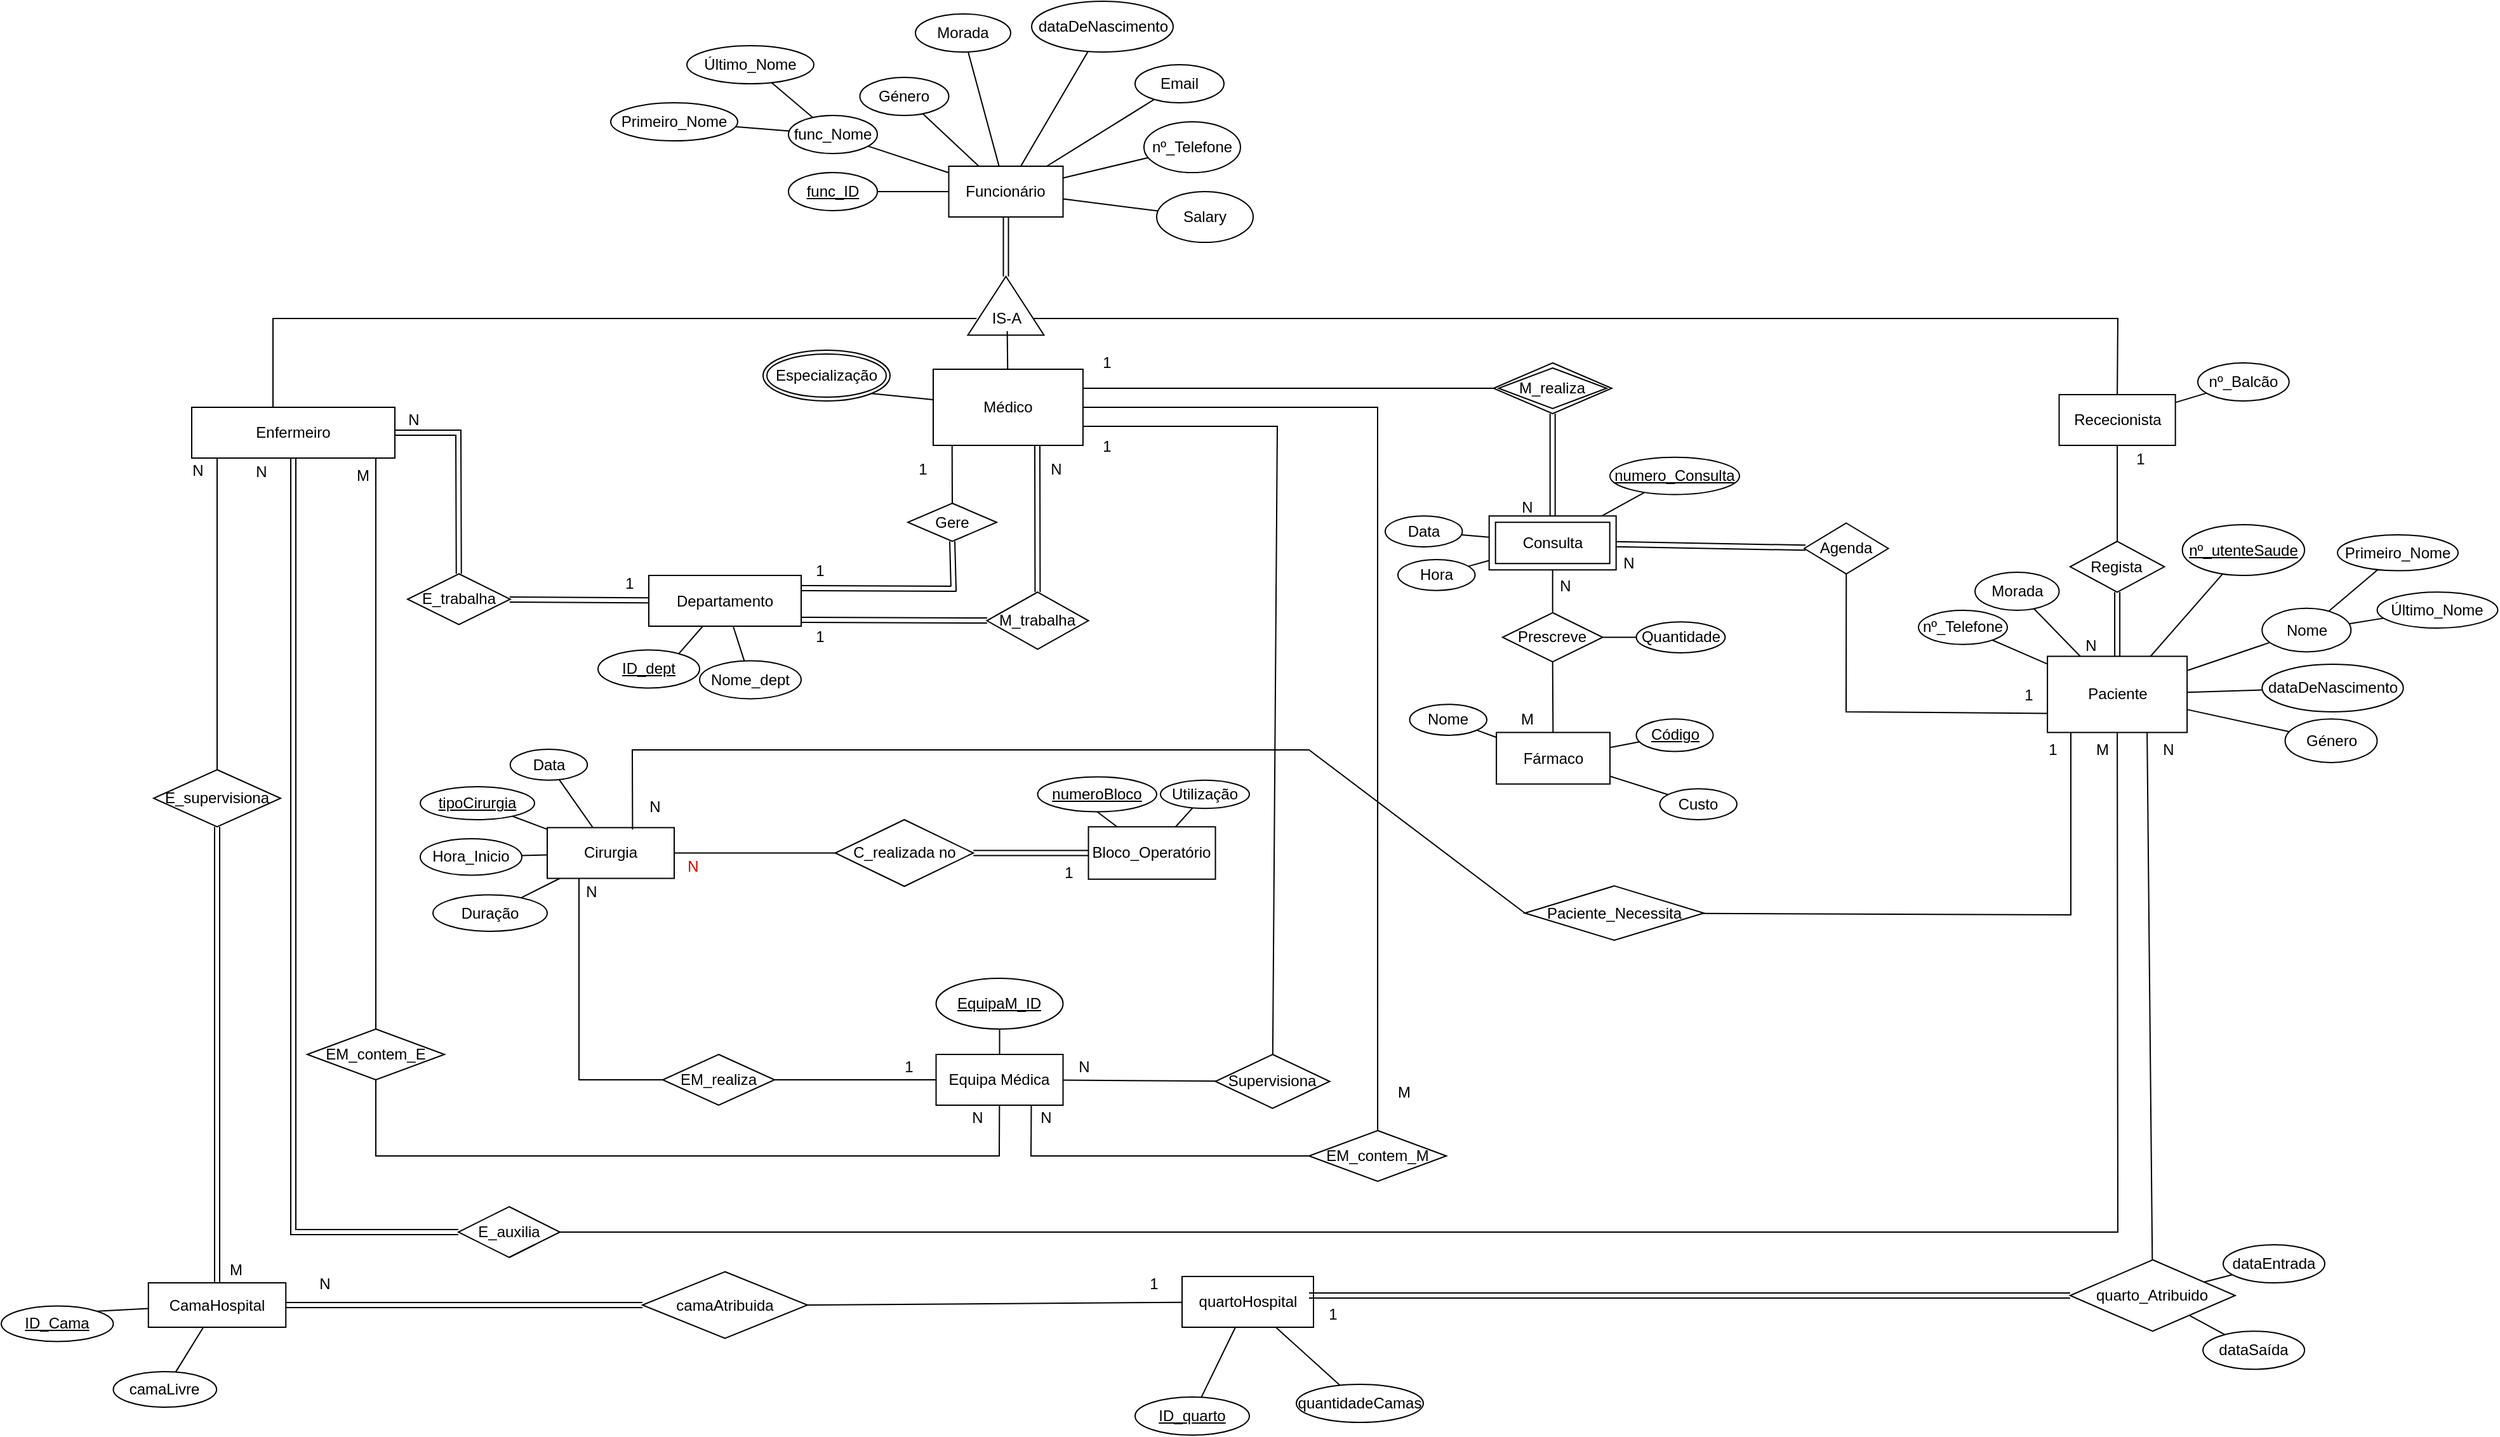 <mxfile version="20.0.1" type="device"><diagram id="2MSUSaLFuzkvIkjNtne0" name="Page-1"><mxGraphModel dx="2331" dy="1813" grid="1" gridSize="10" guides="1" tooltips="1" connect="1" arrows="1" fold="1" page="1" pageScale="1" pageWidth="827" pageHeight="1169" math="0" shadow="0"><root><mxCell id="0"/><mxCell id="1" parent="0"/><mxCell id="SvD3D1N2HaTBSG0u2Qx7-1" style="rounded=0;orthogonalLoop=1;jettySize=auto;html=1;startArrow=none;startFill=0;shape=link;" parent="1" source="SvD3D1N2HaTBSG0u2Qx7-3" target="SvD3D1N2HaTBSG0u2Qx7-14" edge="1"><mxGeometry relative="1" as="geometry"/></mxCell><mxCell id="SvD3D1N2HaTBSG0u2Qx7-2" style="edgeStyle=none;rounded=0;orthogonalLoop=1;jettySize=auto;html=1;entryX=0.5;entryY=0;entryDx=0;entryDy=0;endArrow=none;endFill=0;" parent="1" target="SvD3D1N2HaTBSG0u2Qx7-80" edge="1"><mxGeometry relative="1" as="geometry"><mxPoint x="420" y="160" as="sourcePoint"/><Array as="points"><mxPoint x="1277" y="160"/></Array></mxGeometry></mxCell><mxCell id="SvD3D1N2HaTBSG0u2Qx7-3" value="" style="triangle;whiteSpace=wrap;html=1;rotation=-90;" parent="1" vertex="1"><mxGeometry x="378.13" y="120" width="46.25" height="60" as="geometry"/></mxCell><mxCell id="SvD3D1N2HaTBSG0u2Qx7-4" value="" style="edgeStyle=none;rounded=0;orthogonalLoop=1;jettySize=auto;html=1;startArrow=none;startFill=0;endArrow=none;endFill=0;" parent="1" source="SvD3D1N2HaTBSG0u2Qx7-6" target="SvD3D1N2HaTBSG0u2Qx7-28" edge="1"><mxGeometry relative="1" as="geometry"/></mxCell><mxCell id="SvD3D1N2HaTBSG0u2Qx7-5" style="edgeStyle=none;rounded=0;orthogonalLoop=1;jettySize=auto;html=1;entryX=0.4;entryY=0;entryDx=0;entryDy=0;startArrow=none;startFill=0;endArrow=none;endFill=0;entryPerimeter=0;" parent="1" source="SvD3D1N2HaTBSG0u2Qx7-6" target="SvD3D1N2HaTBSG0u2Qx7-30" edge="1"><mxGeometry relative="1" as="geometry"><Array as="points"><mxPoint x="-176" y="160"/></Array></mxGeometry></mxCell><mxCell id="SvD3D1N2HaTBSG0u2Qx7-6" value="IS-A" style="text;html=1;strokeColor=none;fillColor=none;align=center;verticalAlign=middle;whiteSpace=wrap;rounded=0;" parent="1" vertex="1"><mxGeometry x="378.13" y="150" width="48.12" height="20" as="geometry"/></mxCell><mxCell id="SvD3D1N2HaTBSG0u2Qx7-7" style="edgeStyle=none;rounded=0;orthogonalLoop=1;jettySize=auto;html=1;startArrow=none;startFill=0;endArrow=none;endFill=0;" parent="1" source="SvD3D1N2HaTBSG0u2Qx7-14" target="SvD3D1N2HaTBSG0u2Qx7-15" edge="1"><mxGeometry relative="1" as="geometry"/></mxCell><mxCell id="SvD3D1N2HaTBSG0u2Qx7-8" style="edgeStyle=none;rounded=0;orthogonalLoop=1;jettySize=auto;html=1;startArrow=none;startFill=0;endArrow=none;endFill=0;" parent="1" source="SvD3D1N2HaTBSG0u2Qx7-14" target="SvD3D1N2HaTBSG0u2Qx7-18" edge="1"><mxGeometry relative="1" as="geometry"/></mxCell><mxCell id="SvD3D1N2HaTBSG0u2Qx7-9" style="edgeStyle=none;rounded=0;orthogonalLoop=1;jettySize=auto;html=1;startArrow=none;startFill=0;endArrow=none;endFill=0;" parent="1" source="SvD3D1N2HaTBSG0u2Qx7-14" target="SvD3D1N2HaTBSG0u2Qx7-19" edge="1"><mxGeometry relative="1" as="geometry"/></mxCell><mxCell id="SvD3D1N2HaTBSG0u2Qx7-10" style="edgeStyle=none;rounded=0;orthogonalLoop=1;jettySize=auto;html=1;startArrow=none;startFill=0;endArrow=none;endFill=0;" parent="1" source="SvD3D1N2HaTBSG0u2Qx7-14" target="SvD3D1N2HaTBSG0u2Qx7-20" edge="1"><mxGeometry relative="1" as="geometry"/></mxCell><mxCell id="SvD3D1N2HaTBSG0u2Qx7-11" style="edgeStyle=none;rounded=0;orthogonalLoop=1;jettySize=auto;html=1;startArrow=none;startFill=0;endArrow=none;endFill=0;" parent="1" source="SvD3D1N2HaTBSG0u2Qx7-14" target="SvD3D1N2HaTBSG0u2Qx7-21" edge="1"><mxGeometry relative="1" as="geometry"/></mxCell><mxCell id="SvD3D1N2HaTBSG0u2Qx7-12" style="edgeStyle=none;rounded=0;orthogonalLoop=1;jettySize=auto;html=1;startArrow=none;startFill=0;endArrow=none;endFill=0;" parent="1" source="SvD3D1N2HaTBSG0u2Qx7-14" target="SvD3D1N2HaTBSG0u2Qx7-22" edge="1"><mxGeometry relative="1" as="geometry"/></mxCell><mxCell id="SvD3D1N2HaTBSG0u2Qx7-13" style="edgeStyle=none;rounded=0;orthogonalLoop=1;jettySize=auto;html=1;startArrow=none;startFill=0;endArrow=none;endFill=0;" parent="1" source="SvD3D1N2HaTBSG0u2Qx7-14" target="SvD3D1N2HaTBSG0u2Qx7-23" edge="1"><mxGeometry relative="1" as="geometry"/></mxCell><mxCell id="yOBJGqP-X5hpYAZt2xo9-5" style="edgeStyle=none;rounded=0;orthogonalLoop=1;jettySize=auto;html=1;endArrow=none;endFill=0;" parent="1" source="SvD3D1N2HaTBSG0u2Qx7-14" target="yOBJGqP-X5hpYAZt2xo9-1" edge="1"><mxGeometry relative="1" as="geometry"/></mxCell><mxCell id="SvD3D1N2HaTBSG0u2Qx7-14" value="Funcionário" style="rounded=0;whiteSpace=wrap;html=1;" parent="1" vertex="1"><mxGeometry x="356.26" y="40" width="90" height="40" as="geometry"/></mxCell><mxCell id="SvD3D1N2HaTBSG0u2Qx7-15" value="&lt;u&gt;func_ID&lt;/u&gt;" style="ellipse;whiteSpace=wrap;html=1;" parent="1" vertex="1"><mxGeometry x="230" y="45" width="70" height="30" as="geometry"/></mxCell><mxCell id="SvD3D1N2HaTBSG0u2Qx7-16" style="edgeStyle=none;rounded=0;orthogonalLoop=1;jettySize=auto;html=1;startArrow=none;startFill=0;endArrow=none;endFill=0;" parent="1" source="SvD3D1N2HaTBSG0u2Qx7-18" target="SvD3D1N2HaTBSG0u2Qx7-24" edge="1"><mxGeometry relative="1" as="geometry"/></mxCell><mxCell id="SvD3D1N2HaTBSG0u2Qx7-17" style="edgeStyle=none;rounded=0;orthogonalLoop=1;jettySize=auto;html=1;startArrow=none;startFill=0;endArrow=none;endFill=0;" parent="1" source="SvD3D1N2HaTBSG0u2Qx7-18" target="SvD3D1N2HaTBSG0u2Qx7-25" edge="1"><mxGeometry relative="1" as="geometry"/></mxCell><mxCell id="SvD3D1N2HaTBSG0u2Qx7-18" value="func_Nome" style="ellipse;whiteSpace=wrap;html=1;" parent="1" vertex="1"><mxGeometry x="230" width="70" height="30" as="geometry"/></mxCell><mxCell id="SvD3D1N2HaTBSG0u2Qx7-19" value="Género" style="ellipse;whiteSpace=wrap;html=1;" parent="1" vertex="1"><mxGeometry x="286.26" y="-30" width="70" height="30" as="geometry"/></mxCell><mxCell id="SvD3D1N2HaTBSG0u2Qx7-20" value="Morada" style="ellipse;whiteSpace=wrap;html=1;" parent="1" vertex="1"><mxGeometry x="330" y="-80" width="75" height="30" as="geometry"/></mxCell><mxCell id="SvD3D1N2HaTBSG0u2Qx7-21" value="dataDeNascimento" style="ellipse;whiteSpace=wrap;html=1;" parent="1" vertex="1"><mxGeometry x="421.5" y="-90" width="111.5" height="40" as="geometry"/></mxCell><mxCell id="SvD3D1N2HaTBSG0u2Qx7-22" value="Email" style="ellipse;whiteSpace=wrap;html=1;" parent="1" vertex="1"><mxGeometry x="503" y="-40" width="70" height="30" as="geometry"/></mxCell><mxCell id="SvD3D1N2HaTBSG0u2Qx7-23" value="nº_Telefone" style="ellipse;whiteSpace=wrap;html=1;" parent="1" vertex="1"><mxGeometry x="510" y="5" width="76" height="40" as="geometry"/></mxCell><mxCell id="SvD3D1N2HaTBSG0u2Qx7-24" value="Primeiro_Nome" style="ellipse;whiteSpace=wrap;html=1;" parent="1" vertex="1"><mxGeometry x="90" y="-10" width="100" height="30" as="geometry"/></mxCell><mxCell id="SvD3D1N2HaTBSG0u2Qx7-25" value="Último_Nome" style="ellipse;whiteSpace=wrap;html=1;" parent="1" vertex="1"><mxGeometry x="150" y="-55" width="100" height="30" as="geometry"/></mxCell><mxCell id="SvD3D1N2HaTBSG0u2Qx7-26" style="edgeStyle=none;rounded=0;orthogonalLoop=1;jettySize=auto;html=1;entryX=0.5;entryY=0;entryDx=0;entryDy=0;endArrow=none;endFill=0;exitX=0.126;exitY=0.999;exitDx=0;exitDy=0;exitPerimeter=0;" parent="1" source="SvD3D1N2HaTBSG0u2Qx7-28" target="SvD3D1N2HaTBSG0u2Qx7-40" edge="1"><mxGeometry relative="1" as="geometry"><mxPoint x="370" y="260" as="sourcePoint"/></mxGeometry></mxCell><mxCell id="SvD3D1N2HaTBSG0u2Qx7-27" style="rounded=0;orthogonalLoop=1;jettySize=auto;html=1;entryX=1;entryY=1;entryDx=0;entryDy=0;fontColor=#000000;endArrow=none;endFill=0;" parent="1" source="SvD3D1N2HaTBSG0u2Qx7-28" target="SvD3D1N2HaTBSG0u2Qx7-133" edge="1"><mxGeometry relative="1" as="geometry"/></mxCell><mxCell id="sDBjGNXQyvNvSl1vMomp-14" value="" style="edgeStyle=none;rounded=0;orthogonalLoop=1;jettySize=auto;html=1;endArrow=none;endFill=0;exitX=1;exitY=0.75;exitDx=0;exitDy=0;" parent="1" source="SvD3D1N2HaTBSG0u2Qx7-28" target="sDBjGNXQyvNvSl1vMomp-13" edge="1"><mxGeometry relative="1" as="geometry"><Array as="points"><mxPoint x="615" y="245"/></Array></mxGeometry></mxCell><mxCell id="SvD3D1N2HaTBSG0u2Qx7-28" value="Médico" style="whiteSpace=wrap;html=1;" parent="1" vertex="1"><mxGeometry x="344" y="200" width="117.96" height="60" as="geometry"/></mxCell><mxCell id="SvD3D1N2HaTBSG0u2Qx7-29" style="edgeStyle=none;rounded=0;orthogonalLoop=1;jettySize=auto;html=1;entryX=0;entryY=0.5;entryDx=0;entryDy=0;startArrow=none;startFill=0;endArrow=none;endFill=0;exitX=0.5;exitY=1;exitDx=0;exitDy=0;shape=link;" parent="1" source="SvD3D1N2HaTBSG0u2Qx7-30" target="SvD3D1N2HaTBSG0u2Qx7-54" edge="1"><mxGeometry relative="1" as="geometry"><mxPoint x="-140" y="270" as="sourcePoint"/><Array as="points"><mxPoint x="-160" y="880"/></Array></mxGeometry></mxCell><mxCell id="SvD3D1N2HaTBSG0u2Qx7-30" value="Enfermeiro" style="rounded=0;whiteSpace=wrap;html=1;" parent="1" vertex="1"><mxGeometry x="-240" y="230" width="160" height="40" as="geometry"/></mxCell><mxCell id="SvD3D1N2HaTBSG0u2Qx7-31" style="edgeStyle=none;rounded=0;orthogonalLoop=1;jettySize=auto;html=1;startArrow=none;startFill=0;endArrow=none;endFill=0;shape=link;" parent="1" source="SvD3D1N2HaTBSG0u2Qx7-35" target="SvD3D1N2HaTBSG0u2Qx7-42" edge="1"><mxGeometry relative="1" as="geometry"/></mxCell><mxCell id="SvD3D1N2HaTBSG0u2Qx7-32" style="edgeStyle=none;rounded=0;orthogonalLoop=1;jettySize=auto;html=1;startArrow=none;startFill=0;endArrow=none;endFill=0;" parent="1" source="SvD3D1N2HaTBSG0u2Qx7-35" target="SvD3D1N2HaTBSG0u2Qx7-47" edge="1"><mxGeometry relative="1" as="geometry"/></mxCell><mxCell id="SvD3D1N2HaTBSG0u2Qx7-33" style="edgeStyle=none;rounded=0;orthogonalLoop=1;jettySize=auto;html=1;entryX=0.5;entryY=1;entryDx=0;entryDy=0;startArrow=none;startFill=0;endArrow=none;endFill=0;" parent="1" source="SvD3D1N2HaTBSG0u2Qx7-35" target="SvD3D1N2HaTBSG0u2Qx7-48" edge="1"><mxGeometry relative="1" as="geometry"/></mxCell><mxCell id="SvD3D1N2HaTBSG0u2Qx7-35" value="Departamento" style="rounded=0;whiteSpace=wrap;html=1;" parent="1" vertex="1"><mxGeometry x="120" y="362.5" width="120" height="40" as="geometry"/></mxCell><mxCell id="SvD3D1N2HaTBSG0u2Qx7-36" style="edgeStyle=none;rounded=0;orthogonalLoop=1;jettySize=auto;html=1;startArrow=none;startFill=0;endArrow=none;endFill=0;shape=link;" parent="1" source="SvD3D1N2HaTBSG0u2Qx7-38" edge="1"><mxGeometry relative="1" as="geometry"><mxPoint x="426" y="260" as="targetPoint"/></mxGeometry></mxCell><mxCell id="SvD3D1N2HaTBSG0u2Qx7-37" style="edgeStyle=none;rounded=0;orthogonalLoop=1;jettySize=auto;html=1;entryX=1;entryY=0.875;entryDx=0;entryDy=0;startArrow=none;startFill=0;endArrow=none;endFill=0;entryPerimeter=0;shape=link;" parent="1" source="SvD3D1N2HaTBSG0u2Qx7-38" target="SvD3D1N2HaTBSG0u2Qx7-35" edge="1"><mxGeometry relative="1" as="geometry"/></mxCell><mxCell id="SvD3D1N2HaTBSG0u2Qx7-38" value="M_trabalha" style="rhombus;whiteSpace=wrap;html=1;rotation=0;" parent="1" vertex="1"><mxGeometry x="386.26" y="375.63" width="80" height="45" as="geometry"/></mxCell><mxCell id="SvD3D1N2HaTBSG0u2Qx7-39" style="edgeStyle=none;rounded=0;orthogonalLoop=1;jettySize=auto;html=1;entryX=1;entryY=0.25;entryDx=0;entryDy=0;startArrow=none;startFill=0;endArrow=none;endFill=0;shape=link;exitX=0.5;exitY=1;exitDx=0;exitDy=0;" parent="1" source="SvD3D1N2HaTBSG0u2Qx7-40" target="SvD3D1N2HaTBSG0u2Qx7-35" edge="1"><mxGeometry relative="1" as="geometry"><Array as="points"><mxPoint x="360" y="373"/></Array></mxGeometry></mxCell><mxCell id="SvD3D1N2HaTBSG0u2Qx7-40" value="Gere" style="rhombus;whiteSpace=wrap;html=1;rotation=0;" parent="1" vertex="1"><mxGeometry x="324" y="305.63" width="70" height="30" as="geometry"/></mxCell><mxCell id="SvD3D1N2HaTBSG0u2Qx7-41" style="edgeStyle=none;rounded=0;orthogonalLoop=1;jettySize=auto;html=1;startArrow=none;startFill=0;endArrow=none;endFill=0;shape=link;" parent="1" source="SvD3D1N2HaTBSG0u2Qx7-42" target="SvD3D1N2HaTBSG0u2Qx7-30" edge="1"><mxGeometry relative="1" as="geometry"><mxPoint x="-20" y="250" as="targetPoint"/><Array as="points"><mxPoint x="-30" y="250"/></Array></mxGeometry></mxCell><mxCell id="SvD3D1N2HaTBSG0u2Qx7-42" value="E_trabalha" style="rhombus;whiteSpace=wrap;html=1;" parent="1" vertex="1"><mxGeometry x="-70" y="361.25" width="80.87" height="40" as="geometry"/></mxCell><mxCell id="SvD3D1N2HaTBSG0u2Qx7-44" value="" style="edgeStyle=none;rounded=0;orthogonalLoop=1;jettySize=auto;html=1;startArrow=none;startFill=0;endArrow=none;endFill=0;exitX=1;exitY=0.5;exitDx=0;exitDy=0;shape=link;" parent="1" source="rg5iJiJZmavprLVt74iL-2" target="SvD3D1N2HaTBSG0u2Qx7-59" edge="1"><mxGeometry relative="1" as="geometry"><mxPoint x="-146.5" y="940" as="sourcePoint"/></mxGeometry></mxCell><mxCell id="SvD3D1N2HaTBSG0u2Qx7-47" value="Nome_dept" style="ellipse;whiteSpace=wrap;html=1;" parent="1" vertex="1"><mxGeometry x="160" y="429.69" width="80" height="30" as="geometry"/></mxCell><mxCell id="SvD3D1N2HaTBSG0u2Qx7-48" value="&lt;u&gt;ID_dept&lt;/u&gt;" style="ellipse;whiteSpace=wrap;html=1;" parent="1" vertex="1"><mxGeometry x="80" y="421.25" width="80" height="30" as="geometry"/></mxCell><mxCell id="SvD3D1N2HaTBSG0u2Qx7-50" style="edgeStyle=none;rounded=0;orthogonalLoop=1;jettySize=auto;html=1;startArrow=none;startFill=0;endArrow=none;endFill=0;" parent="1" source="SvD3D1N2HaTBSG0u2Qx7-52" edge="1"><mxGeometry relative="1" as="geometry"><mxPoint x="-220" y="270" as="targetPoint"/></mxGeometry></mxCell><mxCell id="SvD3D1N2HaTBSG0u2Qx7-51" style="edgeStyle=none;rounded=0;orthogonalLoop=1;jettySize=auto;html=1;startArrow=none;startFill=0;endArrow=none;endFill=0;shape=link;entryX=0.29;entryY=0.016;entryDx=0;entryDy=0;entryPerimeter=0;" parent="1" source="SvD3D1N2HaTBSG0u2Qx7-52" edge="1"><mxGeometry relative="1" as="geometry"><mxPoint x="-219.985" y="920.64" as="targetPoint"/></mxGeometry></mxCell><mxCell id="SvD3D1N2HaTBSG0u2Qx7-52" value="E_supervisiona" style="rhombus;whiteSpace=wrap;html=1;rounded=0;" parent="1" vertex="1"><mxGeometry x="-270" y="515.62" width="100" height="45" as="geometry"/></mxCell><mxCell id="SvD3D1N2HaTBSG0u2Qx7-53" style="edgeStyle=none;rounded=0;orthogonalLoop=1;jettySize=auto;html=1;entryX=0.5;entryY=1;entryDx=0;entryDy=0;endArrow=none;endFill=0;" parent="1" source="SvD3D1N2HaTBSG0u2Qx7-54" target="SvD3D1N2HaTBSG0u2Qx7-89" edge="1"><mxGeometry relative="1" as="geometry"><Array as="points"><mxPoint x="1277" y="880"/></Array><mxPoint x="145" y="618.87" as="targetPoint"/></mxGeometry></mxCell><mxCell id="SvD3D1N2HaTBSG0u2Qx7-54" value="E_auxilia" style="rhombus;whiteSpace=wrap;html=1;rounded=0;" parent="1" vertex="1"><mxGeometry x="-30" y="860" width="80" height="40" as="geometry"/></mxCell><mxCell id="SvD3D1N2HaTBSG0u2Qx7-55" style="edgeStyle=none;rounded=0;orthogonalLoop=1;jettySize=auto;html=1;exitX=0.5;exitY=1;exitDx=0;exitDy=0;entryX=1;entryY=1;entryDx=0;entryDy=0;startArrow=none;startFill=0;endArrow=none;endFill=0;" parent="1" source="SvD3D1N2HaTBSG0u2Qx7-54" target="SvD3D1N2HaTBSG0u2Qx7-54" edge="1"><mxGeometry relative="1" as="geometry"/></mxCell><mxCell id="rg5iJiJZmavprLVt74iL-13" style="edgeStyle=none;rounded=0;orthogonalLoop=1;jettySize=auto;html=1;endArrow=none;endFill=0;" parent="1" source="SvD3D1N2HaTBSG0u2Qx7-56" target="rg5iJiJZmavprLVt74iL-3" edge="1"><mxGeometry relative="1" as="geometry"/></mxCell><mxCell id="SvD3D1N2HaTBSG0u2Qx7-56" value="&lt;u&gt;ID_quarto&lt;/u&gt;" style="ellipse;whiteSpace=wrap;html=1;" parent="1" vertex="1"><mxGeometry x="503" y="1010" width="90" height="30" as="geometry"/></mxCell><mxCell id="SvD3D1N2HaTBSG0u2Qx7-59" value="camaAtribuida" style="rhombus;whiteSpace=wrap;html=1;rounded=0;" parent="1" vertex="1"><mxGeometry x="115" y="911.25" width="130" height="52.5" as="geometry"/></mxCell><mxCell id="SvD3D1N2HaTBSG0u2Qx7-60" value="dataEntrada" style="ellipse;whiteSpace=wrap;html=1;rounded=0;" parent="1" vertex="1"><mxGeometry x="1360" y="890" width="80" height="30" as="geometry"/></mxCell><mxCell id="SvD3D1N2HaTBSG0u2Qx7-62" value="dataSaída" style="ellipse;whiteSpace=wrap;html=1;rounded=0;" parent="1" vertex="1"><mxGeometry x="1344.07" y="958.13" width="80" height="30" as="geometry"/></mxCell><mxCell id="SvD3D1N2HaTBSG0u2Qx7-63" value="Data" style="ellipse;whiteSpace=wrap;html=1;" parent="1" vertex="1"><mxGeometry x="700" y="315.63" width="60.74" height="24.37" as="geometry"/></mxCell><mxCell id="SvD3D1N2HaTBSG0u2Qx7-64" value="Hora" style="ellipse;whiteSpace=wrap;html=1;" parent="1" vertex="1"><mxGeometry x="710" y="350.0" width="60.74" height="24.37" as="geometry"/></mxCell><mxCell id="SvD3D1N2HaTBSG0u2Qx7-65" style="edgeStyle=none;rounded=0;orthogonalLoop=1;jettySize=auto;html=1;endArrow=none;endFill=0;" parent="1" source="SvD3D1N2HaTBSG0u2Qx7-66" target="SvD3D1N2HaTBSG0u2Qx7-112" edge="1"><mxGeometry relative="1" as="geometry"/></mxCell><mxCell id="1SuTASXnRVL1sN61zq0k-3" style="rounded=0;orthogonalLoop=1;jettySize=auto;html=1;endArrow=none;endFill=0;" parent="1" source="SvD3D1N2HaTBSG0u2Qx7-66" target="1SuTASXnRVL1sN61zq0k-2" edge="1"><mxGeometry relative="1" as="geometry"/></mxCell><mxCell id="SvD3D1N2HaTBSG0u2Qx7-66" value="Prescreve" style="rhombus;whiteSpace=wrap;html=1;" parent="1" vertex="1"><mxGeometry x="792.41" y="391.88" width="78.88" height="38.75" as="geometry"/></mxCell><mxCell id="SvD3D1N2HaTBSG0u2Qx7-67" style="edgeStyle=none;rounded=0;orthogonalLoop=1;jettySize=auto;html=1;startArrow=none;startFill=0;endArrow=none;endFill=0;" parent="1" source="SvD3D1N2HaTBSG0u2Qx7-72" target="SvD3D1N2HaTBSG0u2Qx7-73" edge="1"><mxGeometry relative="1" as="geometry"/></mxCell><mxCell id="SvD3D1N2HaTBSG0u2Qx7-69" style="edgeStyle=none;rounded=0;orthogonalLoop=1;jettySize=auto;html=1;startArrow=none;startFill=0;endArrow=none;endFill=0;" parent="1" source="SvD3D1N2HaTBSG0u2Qx7-72" target="SvD3D1N2HaTBSG0u2Qx7-75" edge="1"><mxGeometry relative="1" as="geometry"/></mxCell><mxCell id="SvD3D1N2HaTBSG0u2Qx7-70" style="edgeStyle=none;rounded=0;orthogonalLoop=1;jettySize=auto;html=1;startArrow=none;startFill=0;endArrow=none;endFill=0;" parent="1" source="SvD3D1N2HaTBSG0u2Qx7-72" target="SvD3D1N2HaTBSG0u2Qx7-74" edge="1"><mxGeometry relative="1" as="geometry"/></mxCell><mxCell id="SvD3D1N2HaTBSG0u2Qx7-71" style="edgeStyle=none;rounded=0;orthogonalLoop=1;jettySize=auto;html=1;entryX=0.5;entryY=1;entryDx=0;entryDy=0;endArrow=none;endFill=0;" parent="1" source="SvD3D1N2HaTBSG0u2Qx7-72" target="SvD3D1N2HaTBSG0u2Qx7-66" edge="1"><mxGeometry relative="1" as="geometry"/></mxCell><mxCell id="SvD3D1N2HaTBSG0u2Qx7-72" value="Fármaco" style="whiteSpace=wrap;html=1;" parent="1" vertex="1"><mxGeometry x="787.57" y="486.25" width="89.43" height="40.62" as="geometry"/></mxCell><mxCell id="SvD3D1N2HaTBSG0u2Qx7-73" value="&lt;u&gt;Código&lt;/u&gt;" style="ellipse;whiteSpace=wrap;html=1;" parent="1" vertex="1"><mxGeometry x="897.74" y="475.63" width="60.56" height="25.62" as="geometry"/></mxCell><mxCell id="SvD3D1N2HaTBSG0u2Qx7-74" value="Nome" style="ellipse;whiteSpace=wrap;html=1;" parent="1" vertex="1"><mxGeometry x="719.26" y="464.07" width="60.74" height="24.37" as="geometry"/></mxCell><mxCell id="SvD3D1N2HaTBSG0u2Qx7-75" value="Custo" style="ellipse;whiteSpace=wrap;html=1;" parent="1" vertex="1"><mxGeometry x="916.26" y="530.62" width="60.74" height="24.37" as="geometry"/></mxCell><mxCell id="SvD3D1N2HaTBSG0u2Qx7-77" style="edgeStyle=none;rounded=0;orthogonalLoop=1;jettySize=auto;html=1;exitX=1;exitY=1;exitDx=0;exitDy=0;endArrow=none;endFill=0;" parent="1" edge="1"><mxGeometry relative="1" as="geometry"><mxPoint x="146.504" y="708.447" as="sourcePoint"/><mxPoint x="147.019" y="708.209" as="targetPoint"/></mxGeometry></mxCell><mxCell id="SvD3D1N2HaTBSG0u2Qx7-78" value="" style="edgeStyle=none;rounded=0;orthogonalLoop=1;jettySize=auto;html=1;endArrow=none;endFill=0;" parent="1" source="SvD3D1N2HaTBSG0u2Qx7-80" target="SvD3D1N2HaTBSG0u2Qx7-82" edge="1"><mxGeometry relative="1" as="geometry"/></mxCell><mxCell id="SvD3D1N2HaTBSG0u2Qx7-79" value="" style="edgeStyle=none;rounded=0;orthogonalLoop=1;jettySize=auto;html=1;endArrow=none;endFill=0;" parent="1" source="SvD3D1N2HaTBSG0u2Qx7-80" target="SvD3D1N2HaTBSG0u2Qx7-191" edge="1"><mxGeometry relative="1" as="geometry"/></mxCell><mxCell id="SvD3D1N2HaTBSG0u2Qx7-80" value="Rececionista" style="whiteSpace=wrap;html=1;" parent="1" vertex="1"><mxGeometry x="1230.78" y="220" width="91.55" height="40" as="geometry"/></mxCell><mxCell id="SvD3D1N2HaTBSG0u2Qx7-81" style="edgeStyle=none;rounded=0;orthogonalLoop=1;jettySize=auto;html=1;endArrow=none;endFill=0;shape=link;" parent="1" source="SvD3D1N2HaTBSG0u2Qx7-82" target="SvD3D1N2HaTBSG0u2Qx7-89" edge="1"><mxGeometry relative="1" as="geometry"/></mxCell><mxCell id="SvD3D1N2HaTBSG0u2Qx7-82" value="Regista" style="rhombus;whiteSpace=wrap;html=1;" parent="1" vertex="1"><mxGeometry x="1239.44" y="335.63" width="74.23" height="40" as="geometry"/></mxCell><mxCell id="SvD3D1N2HaTBSG0u2Qx7-83" style="edgeStyle=none;rounded=0;orthogonalLoop=1;jettySize=auto;html=1;endArrow=none;endFill=0;" parent="1" source="SvD3D1N2HaTBSG0u2Qx7-89" target="SvD3D1N2HaTBSG0u2Qx7-90" edge="1"><mxGeometry relative="1" as="geometry"/></mxCell><mxCell id="SvD3D1N2HaTBSG0u2Qx7-84" style="edgeStyle=none;rounded=0;orthogonalLoop=1;jettySize=auto;html=1;endArrow=none;endFill=0;" parent="1" source="SvD3D1N2HaTBSG0u2Qx7-89" target="SvD3D1N2HaTBSG0u2Qx7-91" edge="1"><mxGeometry relative="1" as="geometry"/></mxCell><mxCell id="SvD3D1N2HaTBSG0u2Qx7-85" style="edgeStyle=none;rounded=0;orthogonalLoop=1;jettySize=auto;html=1;endArrow=none;endFill=0;" parent="1" source="SvD3D1N2HaTBSG0u2Qx7-89" target="SvD3D1N2HaTBSG0u2Qx7-95" edge="1"><mxGeometry relative="1" as="geometry"/></mxCell><mxCell id="SvD3D1N2HaTBSG0u2Qx7-86" style="edgeStyle=none;rounded=0;orthogonalLoop=1;jettySize=auto;html=1;endArrow=none;endFill=0;" parent="1" source="SvD3D1N2HaTBSG0u2Qx7-89" target="SvD3D1N2HaTBSG0u2Qx7-98" edge="1"><mxGeometry relative="1" as="geometry"/></mxCell><mxCell id="SvD3D1N2HaTBSG0u2Qx7-87" style="edgeStyle=none;rounded=0;orthogonalLoop=1;jettySize=auto;html=1;endArrow=none;endFill=0;" parent="1" source="SvD3D1N2HaTBSG0u2Qx7-89" target="SvD3D1N2HaTBSG0u2Qx7-94" edge="1"><mxGeometry relative="1" as="geometry"/></mxCell><mxCell id="SvD3D1N2HaTBSG0u2Qx7-88" value="" style="edgeStyle=none;rounded=0;orthogonalLoop=1;jettySize=auto;html=1;fontColor=#000000;endArrow=none;endFill=0;" parent="1" target="SvD3D1N2HaTBSG0u2Qx7-180" edge="1"><mxGeometry relative="1" as="geometry"><mxPoint x="1240" y="480" as="sourcePoint"/><Array as="points"><mxPoint x="1240" y="630"/></Array></mxGeometry></mxCell><mxCell id="rg5iJiJZmavprLVt74iL-17" value="" style="edgeStyle=none;rounded=0;orthogonalLoop=1;jettySize=auto;html=1;endArrow=none;endFill=0;" parent="1" target="rg5iJiJZmavprLVt74iL-16" edge="1"><mxGeometry relative="1" as="geometry"><mxPoint x="1300" y="480" as="sourcePoint"/></mxGeometry></mxCell><mxCell id="SvD3D1N2HaTBSG0u2Qx7-89" value="Paciente" style="whiteSpace=wrap;html=1;" parent="1" vertex="1"><mxGeometry x="1221.56" y="426.25" width="110" height="60" as="geometry"/></mxCell><mxCell id="SvD3D1N2HaTBSG0u2Qx7-90" value="Morada" style="ellipse;whiteSpace=wrap;html=1;rounded=0;" parent="1" vertex="1"><mxGeometry x="1164.53" y="360.0" width="66.25" height="30" as="geometry"/></mxCell><mxCell id="SvD3D1N2HaTBSG0u2Qx7-91" value="dataDeNascimento" style="ellipse;whiteSpace=wrap;html=1;rounded=0;" parent="1" vertex="1"><mxGeometry x="1390.63" y="432.55" width="111.25" height="37.45" as="geometry"/></mxCell><mxCell id="SvD3D1N2HaTBSG0u2Qx7-92" style="edgeStyle=none;rounded=0;orthogonalLoop=1;jettySize=auto;html=1;endArrow=none;endFill=0;" parent="1" source="SvD3D1N2HaTBSG0u2Qx7-93" target="SvD3D1N2HaTBSG0u2Qx7-89" edge="1"><mxGeometry relative="1" as="geometry"/></mxCell><mxCell id="SvD3D1N2HaTBSG0u2Qx7-93" value="Género" style="ellipse;whiteSpace=wrap;html=1;rounded=0;" parent="1" vertex="1"><mxGeometry x="1408.75" y="475.63" width="72.5" height="34.37" as="geometry"/></mxCell><mxCell id="SvD3D1N2HaTBSG0u2Qx7-94" value="nº_Telefone" style="ellipse;whiteSpace=wrap;html=1;rounded=0;" parent="1" vertex="1"><mxGeometry x="1120" y="390" width="70" height="26.87" as="geometry"/></mxCell><mxCell id="SvD3D1N2HaTBSG0u2Qx7-95" value="&lt;u&gt;nº_utenteSaude&lt;/u&gt;" style="ellipse;whiteSpace=wrap;html=1;rounded=0;" parent="1" vertex="1"><mxGeometry x="1327.83" y="322.5" width="96.24" height="40" as="geometry"/></mxCell><mxCell id="SvD3D1N2HaTBSG0u2Qx7-96" style="edgeStyle=none;rounded=0;orthogonalLoop=1;jettySize=auto;html=1;endArrow=none;endFill=0;" parent="1" source="SvD3D1N2HaTBSG0u2Qx7-98" target="SvD3D1N2HaTBSG0u2Qx7-99" edge="1"><mxGeometry relative="1" as="geometry"/></mxCell><mxCell id="SvD3D1N2HaTBSG0u2Qx7-97" style="edgeStyle=none;rounded=0;orthogonalLoop=1;jettySize=auto;html=1;endArrow=none;endFill=0;" parent="1" source="SvD3D1N2HaTBSG0u2Qx7-98" target="SvD3D1N2HaTBSG0u2Qx7-100" edge="1"><mxGeometry relative="1" as="geometry"/></mxCell><mxCell id="SvD3D1N2HaTBSG0u2Qx7-98" value="Nome" style="ellipse;whiteSpace=wrap;html=1;rounded=0;" parent="1" vertex="1"><mxGeometry x="1390.63" y="388.35" width="70" height="34.43" as="geometry"/></mxCell><mxCell id="SvD3D1N2HaTBSG0u2Qx7-99" value="Primeiro_Nome" style="ellipse;whiteSpace=wrap;html=1;rounded=0;" parent="1" vertex="1"><mxGeometry x="1450" y="330.45" width="95" height="28.35" as="geometry"/></mxCell><mxCell id="SvD3D1N2HaTBSG0u2Qx7-100" value="Último_Nome" style="ellipse;whiteSpace=wrap;html=1;rounded=0;" parent="1" vertex="1"><mxGeometry x="1481.25" y="375.63" width="95" height="28.35" as="geometry"/></mxCell><mxCell id="SvD3D1N2HaTBSG0u2Qx7-101" value="N" style="text;html=1;strokeColor=none;fillColor=none;align=center;verticalAlign=middle;whiteSpace=wrap;rounded=0;" parent="1" vertex="1"><mxGeometry x="426.25" y="269.38" width="30" height="20" as="geometry"/></mxCell><mxCell id="SvD3D1N2HaTBSG0u2Qx7-102" value="1" style="text;html=1;strokeColor=none;fillColor=none;align=center;verticalAlign=middle;whiteSpace=wrap;rounded=0;" parent="1" vertex="1"><mxGeometry x="240" y="401.25" width="30" height="20" as="geometry"/></mxCell><mxCell id="SvD3D1N2HaTBSG0u2Qx7-103" value="1" style="text;html=1;strokeColor=none;fillColor=none;align=center;verticalAlign=middle;whiteSpace=wrap;rounded=0;" parent="1" vertex="1"><mxGeometry x="321.26" y="269.38" width="30" height="20" as="geometry"/></mxCell><mxCell id="SvD3D1N2HaTBSG0u2Qx7-104" value="1" style="text;html=1;strokeColor=none;fillColor=none;align=center;verticalAlign=middle;whiteSpace=wrap;rounded=0;" parent="1" vertex="1"><mxGeometry x="240" y="348.8" width="30" height="20" as="geometry"/></mxCell><mxCell id="SvD3D1N2HaTBSG0u2Qx7-105" style="edgeStyle=none;rounded=0;orthogonalLoop=1;jettySize=auto;html=1;entryX=0;entryY=0.75;entryDx=0;entryDy=0;endArrow=none;endFill=0;exitX=0.5;exitY=1;exitDx=0;exitDy=0;" parent="1" source="SvD3D1N2HaTBSG0u2Qx7-107" target="SvD3D1N2HaTBSG0u2Qx7-89" edge="1"><mxGeometry relative="1" as="geometry"><Array as="points"><mxPoint x="1063" y="470"/></Array></mxGeometry></mxCell><mxCell id="SvD3D1N2HaTBSG0u2Qx7-106" style="edgeStyle=none;rounded=0;orthogonalLoop=1;jettySize=auto;html=1;endArrow=none;endFill=0;shape=link;" parent="1" source="SvD3D1N2HaTBSG0u2Qx7-107" target="SvD3D1N2HaTBSG0u2Qx7-112" edge="1"><mxGeometry relative="1" as="geometry"/></mxCell><mxCell id="SvD3D1N2HaTBSG0u2Qx7-107" value="Agenda" style="rhombus;whiteSpace=wrap;html=1;" parent="1" vertex="1"><mxGeometry x="1030" y="321.25" width="66.26" height="40" as="geometry"/></mxCell><mxCell id="SvD3D1N2HaTBSG0u2Qx7-108" style="edgeStyle=none;rounded=0;orthogonalLoop=1;jettySize=auto;html=1;entryX=0.5;entryY=1;entryDx=0;entryDy=0;endArrow=none;endFill=0;shape=link;" parent="1" source="SvD3D1N2HaTBSG0u2Qx7-112" target="SvD3D1N2HaTBSG0u2Qx7-114" edge="1"><mxGeometry relative="1" as="geometry"/></mxCell><mxCell id="SvD3D1N2HaTBSG0u2Qx7-109" style="edgeStyle=none;rounded=0;orthogonalLoop=1;jettySize=auto;html=1;endArrow=none;endFill=0;" parent="1" source="SvD3D1N2HaTBSG0u2Qx7-112" target="SvD3D1N2HaTBSG0u2Qx7-63" edge="1"><mxGeometry relative="1" as="geometry"/></mxCell><mxCell id="SvD3D1N2HaTBSG0u2Qx7-110" style="edgeStyle=none;rounded=0;orthogonalLoop=1;jettySize=auto;html=1;endArrow=none;endFill=0;" parent="1" source="SvD3D1N2HaTBSG0u2Qx7-112" target="SvD3D1N2HaTBSG0u2Qx7-64" edge="1"><mxGeometry relative="1" as="geometry"/></mxCell><mxCell id="SvD3D1N2HaTBSG0u2Qx7-111" style="edgeStyle=none;rounded=0;orthogonalLoop=1;jettySize=auto;html=1;endArrow=none;endFill=0;" parent="1" source="SvD3D1N2HaTBSG0u2Qx7-112" target="SvD3D1N2HaTBSG0u2Qx7-121" edge="1"><mxGeometry relative="1" as="geometry"/></mxCell><mxCell id="SvD3D1N2HaTBSG0u2Qx7-112" value="Consulta" style="shape=ext;margin=3;double=1;whiteSpace=wrap;html=1;align=center;" parent="1" vertex="1"><mxGeometry x="781.85" y="315.63" width="100" height="42.5" as="geometry"/></mxCell><mxCell id="SvD3D1N2HaTBSG0u2Qx7-113" style="edgeStyle=none;rounded=0;orthogonalLoop=1;jettySize=auto;html=1;endArrow=none;endFill=0;entryX=1;entryY=0.25;entryDx=0;entryDy=0;" parent="1" source="SvD3D1N2HaTBSG0u2Qx7-114" target="SvD3D1N2HaTBSG0u2Qx7-28" edge="1"><mxGeometry relative="1" as="geometry"><mxPoint x="450" y="230" as="targetPoint"/></mxGeometry></mxCell><mxCell id="SvD3D1N2HaTBSG0u2Qx7-114" value="M_realiza" style="shape=rhombus;double=1;perimeter=rhombusPerimeter;whiteSpace=wrap;html=1;align=center;" parent="1" vertex="1"><mxGeometry x="785.28" y="195" width="93.13" height="40" as="geometry"/></mxCell><mxCell id="SvD3D1N2HaTBSG0u2Qx7-115" value="1" style="text;html=1;strokeColor=none;fillColor=none;align=center;verticalAlign=middle;whiteSpace=wrap;rounded=0;" parent="1" vertex="1"><mxGeometry x="466.26" y="185" width="30" height="20" as="geometry"/></mxCell><mxCell id="SvD3D1N2HaTBSG0u2Qx7-116" value="N" style="text;html=1;strokeColor=none;fillColor=none;align=center;verticalAlign=middle;whiteSpace=wrap;rounded=0;" parent="1" vertex="1"><mxGeometry x="797" y="298.75" width="30" height="20" as="geometry"/></mxCell><mxCell id="SvD3D1N2HaTBSG0u2Qx7-117" value="N" style="text;html=1;strokeColor=none;fillColor=none;align=center;verticalAlign=middle;whiteSpace=wrap;rounded=0;" parent="1" vertex="1"><mxGeometry x="827" y="361.25" width="30" height="20" as="geometry"/></mxCell><mxCell id="SvD3D1N2HaTBSG0u2Qx7-118" value="M" style="text;html=1;strokeColor=none;fillColor=none;align=center;verticalAlign=middle;whiteSpace=wrap;rounded=0;" parent="1" vertex="1"><mxGeometry x="797" y="466.25" width="30" height="20" as="geometry"/></mxCell><mxCell id="SvD3D1N2HaTBSG0u2Qx7-119" value="1" style="text;html=1;strokeColor=none;fillColor=none;align=center;verticalAlign=middle;whiteSpace=wrap;rounded=0;" parent="1" vertex="1"><mxGeometry x="1191.56" y="447.19" width="30" height="20" as="geometry"/></mxCell><mxCell id="SvD3D1N2HaTBSG0u2Qx7-120" value="N" style="text;html=1;strokeColor=none;fillColor=none;align=center;verticalAlign=middle;whiteSpace=wrap;rounded=0;" parent="1" vertex="1"><mxGeometry x="877" y="342.5" width="30" height="20" as="geometry"/></mxCell><mxCell id="SvD3D1N2HaTBSG0u2Qx7-121" value="&lt;u&gt;numero_Consulta&lt;/u&gt;" style="ellipse;whiteSpace=wrap;html=1;rounded=0;" parent="1" vertex="1"><mxGeometry x="877" y="269.38" width="102.04" height="29.37" as="geometry"/></mxCell><mxCell id="SvD3D1N2HaTBSG0u2Qx7-122" value="N" style="text;html=1;strokeColor=none;fillColor=none;align=center;verticalAlign=middle;whiteSpace=wrap;rounded=0;" parent="1" vertex="1"><mxGeometry x="-80" y="230" width="30" height="20" as="geometry"/></mxCell><mxCell id="SvD3D1N2HaTBSG0u2Qx7-123" value="1" style="text;html=1;strokeColor=none;fillColor=none;align=center;verticalAlign=middle;whiteSpace=wrap;rounded=0;" parent="1" vertex="1"><mxGeometry x="90" y="358.8" width="30" height="20" as="geometry"/></mxCell><mxCell id="SvD3D1N2HaTBSG0u2Qx7-124" value="N" style="text;html=1;strokeColor=none;fillColor=none;align=center;verticalAlign=middle;whiteSpace=wrap;rounded=0;" parent="1" vertex="1"><mxGeometry x="-200" y="270.63" width="30" height="20" as="geometry"/></mxCell><mxCell id="SvD3D1N2HaTBSG0u2Qx7-125" value="M" style="text;html=1;strokeColor=none;fillColor=none;align=center;verticalAlign=middle;whiteSpace=wrap;rounded=0;" parent="1" vertex="1"><mxGeometry x="1250.0" y="490" width="30" height="20" as="geometry"/></mxCell><mxCell id="SvD3D1N2HaTBSG0u2Qx7-126" style="edgeStyle=none;shape=link;rounded=0;orthogonalLoop=1;jettySize=auto;html=1;exitX=0.5;exitY=1;exitDx=0;exitDy=0;endArrow=none;endFill=0;" parent="1" source="SvD3D1N2HaTBSG0u2Qx7-124" target="SvD3D1N2HaTBSG0u2Qx7-124" edge="1"><mxGeometry relative="1" as="geometry"/></mxCell><mxCell id="SvD3D1N2HaTBSG0u2Qx7-127" value="N" style="text;html=1;strokeColor=none;fillColor=none;align=center;verticalAlign=middle;whiteSpace=wrap;rounded=0;" parent="1" vertex="1"><mxGeometry x="-250" y="270" width="30" height="20" as="geometry"/></mxCell><mxCell id="SvD3D1N2HaTBSG0u2Qx7-128" value="M" style="text;html=1;strokeColor=none;fillColor=none;align=center;verticalAlign=middle;whiteSpace=wrap;rounded=0;" parent="1" vertex="1"><mxGeometry x="-220" y="900" width="30" height="20" as="geometry"/></mxCell><mxCell id="SvD3D1N2HaTBSG0u2Qx7-129" value="N" style="text;html=1;strokeColor=none;fillColor=none;align=center;verticalAlign=middle;whiteSpace=wrap;rounded=0;" parent="1" vertex="1"><mxGeometry x="1301.56" y="490" width="30" height="20" as="geometry"/></mxCell><mxCell id="SvD3D1N2HaTBSG0u2Qx7-130" value="N" style="text;html=1;strokeColor=none;fillColor=none;align=center;verticalAlign=middle;whiteSpace=wrap;rounded=0;" parent="1" vertex="1"><mxGeometry x="-150" y="911.25" width="30" height="20" as="geometry"/></mxCell><mxCell id="SvD3D1N2HaTBSG0u2Qx7-131" value="1" style="text;html=1;strokeColor=none;fillColor=none;align=center;verticalAlign=middle;whiteSpace=wrap;rounded=0;" parent="1" vertex="1"><mxGeometry x="1280" y="261.26" width="30" height="20" as="geometry"/></mxCell><mxCell id="SvD3D1N2HaTBSG0u2Qx7-132" value="N" style="text;html=1;strokeColor=none;fillColor=none;align=center;verticalAlign=middle;whiteSpace=wrap;rounded=0;" parent="1" vertex="1"><mxGeometry x="1241" y="407.5" width="30" height="20" as="geometry"/></mxCell><mxCell id="SvD3D1N2HaTBSG0u2Qx7-133" value="Especialização" style="ellipse;shape=doubleEllipse;margin=3;whiteSpace=wrap;html=1;align=center;fontColor=#000000;" parent="1" vertex="1"><mxGeometry x="210" y="185" width="100" height="40" as="geometry"/></mxCell><mxCell id="SvD3D1N2HaTBSG0u2Qx7-134" value="" style="edgeStyle=none;rounded=0;orthogonalLoop=1;jettySize=auto;html=1;fontColor=#000000;endArrow=none;endFill=0;" parent="1" source="SvD3D1N2HaTBSG0u2Qx7-138" target="SvD3D1N2HaTBSG0u2Qx7-139" edge="1"><mxGeometry relative="1" as="geometry"/></mxCell><mxCell id="SvD3D1N2HaTBSG0u2Qx7-135" style="edgeStyle=none;rounded=0;orthogonalLoop=1;jettySize=auto;html=1;fontColor=#000000;endArrow=none;endFill=0;" parent="1" source="SvD3D1N2HaTBSG0u2Qx7-138" target="SvD3D1N2HaTBSG0u2Qx7-141" edge="1"><mxGeometry relative="1" as="geometry"/></mxCell><mxCell id="SvD3D1N2HaTBSG0u2Qx7-136" style="edgeStyle=none;rounded=0;orthogonalLoop=1;jettySize=auto;html=1;fontColor=#000000;endArrow=none;endFill=0;" parent="1" source="SvD3D1N2HaTBSG0u2Qx7-138" target="SvD3D1N2HaTBSG0u2Qx7-140" edge="1"><mxGeometry relative="1" as="geometry"/></mxCell><mxCell id="SvD3D1N2HaTBSG0u2Qx7-137" value="" style="edgeStyle=none;rounded=0;orthogonalLoop=1;jettySize=auto;html=1;fontColor=#000000;endArrow=none;endFill=0;" parent="1" source="SvD3D1N2HaTBSG0u2Qx7-138" target="SvD3D1N2HaTBSG0u2Qx7-143" edge="1"><mxGeometry relative="1" as="geometry"/></mxCell><mxCell id="SvD3D1N2HaTBSG0u2Qx7-205" value="" style="edgeStyle=none;rounded=0;orthogonalLoop=1;jettySize=auto;html=1;fontColor=#CC0000;endArrow=none;endFill=0;" parent="1" source="SvD3D1N2HaTBSG0u2Qx7-138" target="SvD3D1N2HaTBSG0u2Qx7-204" edge="1"><mxGeometry relative="1" as="geometry"/></mxCell><mxCell id="SvD3D1N2HaTBSG0u2Qx7-138" value="Cirurgia" style="whiteSpace=wrap;html=1;align=center;fontColor=#000000;" parent="1" vertex="1"><mxGeometry x="40" y="561.25" width="100" height="40" as="geometry"/></mxCell><mxCell id="SvD3D1N2HaTBSG0u2Qx7-139" value="&lt;u&gt;tipoCirurgia&lt;/u&gt;" style="ellipse;whiteSpace=wrap;html=1;fontColor=#000000;" parent="1" vertex="1"><mxGeometry x="-60" y="529.06" width="90" height="25.93" as="geometry"/></mxCell><mxCell id="SvD3D1N2HaTBSG0u2Qx7-140" value="Hora_Inicio" style="ellipse;whiteSpace=wrap;html=1;" parent="1" vertex="1"><mxGeometry x="-60" y="570" width="80" height="28.75" as="geometry"/></mxCell><mxCell id="SvD3D1N2HaTBSG0u2Qx7-141" value="Data" style="ellipse;whiteSpace=wrap;html=1;" parent="1" vertex="1"><mxGeometry x="10.87" y="499.54" width="60.74" height="24.37" as="geometry"/></mxCell><mxCell id="SvD3D1N2HaTBSG0u2Qx7-142" value="" style="edgeStyle=none;rounded=0;orthogonalLoop=1;jettySize=auto;html=1;fontColor=#000000;endArrow=none;endFill=0;shape=link;" parent="1" source="SvD3D1N2HaTBSG0u2Qx7-143" target="SvD3D1N2HaTBSG0u2Qx7-146" edge="1"><mxGeometry relative="1" as="geometry"/></mxCell><mxCell id="SvD3D1N2HaTBSG0u2Qx7-143" value="C_realizada no" style="rhombus;whiteSpace=wrap;html=1;fontColor=#000000;" parent="1" vertex="1"><mxGeometry x="266.89" y="554.99" width="108.74" height="52.52" as="geometry"/></mxCell><mxCell id="SvD3D1N2HaTBSG0u2Qx7-144" style="edgeStyle=none;rounded=0;orthogonalLoop=1;jettySize=auto;html=1;entryX=0.5;entryY=1;entryDx=0;entryDy=0;fontColor=#000000;endArrow=none;endFill=0;" parent="1" source="SvD3D1N2HaTBSG0u2Qx7-146" target="SvD3D1N2HaTBSG0u2Qx7-147" edge="1"><mxGeometry relative="1" as="geometry"/></mxCell><mxCell id="SvD3D1N2HaTBSG0u2Qx7-145" style="edgeStyle=none;rounded=0;orthogonalLoop=1;jettySize=auto;html=1;fontColor=#000000;endArrow=none;endFill=0;" parent="1" source="SvD3D1N2HaTBSG0u2Qx7-146" target="SvD3D1N2HaTBSG0u2Qx7-148" edge="1"><mxGeometry relative="1" as="geometry"/></mxCell><mxCell id="SvD3D1N2HaTBSG0u2Qx7-146" value="Bloco_Operatório" style="whiteSpace=wrap;html=1;fontColor=#000000;" parent="1" vertex="1"><mxGeometry x="466.26" y="560.62" width="100" height="41.26" as="geometry"/></mxCell><mxCell id="SvD3D1N2HaTBSG0u2Qx7-147" value="&lt;u&gt;numeroBloco&lt;/u&gt;" style="ellipse;whiteSpace=wrap;html=1;" parent="1" vertex="1"><mxGeometry x="426.25" y="521.25" width="93.74" height="27.5" as="geometry"/></mxCell><mxCell id="SvD3D1N2HaTBSG0u2Qx7-148" value="Utilização" style="ellipse;whiteSpace=wrap;html=1;" parent="1" vertex="1"><mxGeometry x="523" y="523.91" width="70" height="22.19" as="geometry"/></mxCell><mxCell id="SvD3D1N2HaTBSG0u2Qx7-150" value="" style="edgeStyle=none;rounded=0;orthogonalLoop=1;jettySize=auto;html=1;fontColor=#000000;endArrow=none;endFill=0;" parent="1" source="SvD3D1N2HaTBSG0u2Qx7-156" target="SvD3D1N2HaTBSG0u2Qx7-160" edge="1"><mxGeometry relative="1" as="geometry"/></mxCell><mxCell id="SvD3D1N2HaTBSG0u2Qx7-154" value="" style="edgeStyle=none;rounded=0;orthogonalLoop=1;jettySize=auto;html=1;fontColor=#000000;endArrow=none;endFill=0;" parent="1" source="SvD3D1N2HaTBSG0u2Qx7-156" target="SvD3D1N2HaTBSG0u2Qx7-165" edge="1"><mxGeometry relative="1" as="geometry"><Array as="points"><mxPoint x="396" y="820"/><mxPoint x="-95" y="820"/></Array></mxGeometry></mxCell><mxCell id="SvD3D1N2HaTBSG0u2Qx7-155" style="edgeStyle=none;rounded=0;orthogonalLoop=1;jettySize=auto;html=1;entryX=0;entryY=0.5;entryDx=0;entryDy=0;fontColor=#000000;endArrow=none;endFill=0;exitX=0.75;exitY=1;exitDx=0;exitDy=0;" parent="1" source="SvD3D1N2HaTBSG0u2Qx7-156" target="SvD3D1N2HaTBSG0u2Qx7-167" edge="1"><mxGeometry relative="1" as="geometry"><mxPoint x="350" y="780" as="sourcePoint"/><Array as="points"><mxPoint x="421" y="820"/></Array></mxGeometry></mxCell><mxCell id="SvD3D1N2HaTBSG0u2Qx7-196" value="" style="edgeStyle=none;rounded=0;orthogonalLoop=1;jettySize=auto;html=1;endArrow=none;endFill=0;" parent="1" source="SvD3D1N2HaTBSG0u2Qx7-156" target="SvD3D1N2HaTBSG0u2Qx7-195" edge="1"><mxGeometry relative="1" as="geometry"/></mxCell><mxCell id="SvD3D1N2HaTBSG0u2Qx7-156" value="Equipa Médica" style="whiteSpace=wrap;html=1;align=center;fontColor=#000000;" parent="1" vertex="1"><mxGeometry x="346.26" y="740" width="100" height="40" as="geometry"/></mxCell><mxCell id="SvD3D1N2HaTBSG0u2Qx7-159" style="edgeStyle=none;rounded=0;orthogonalLoop=1;jettySize=auto;html=1;entryX=0.25;entryY=1;entryDx=0;entryDy=0;fontColor=#000000;endArrow=none;endFill=0;" parent="1" source="SvD3D1N2HaTBSG0u2Qx7-160" target="SvD3D1N2HaTBSG0u2Qx7-138" edge="1"><mxGeometry relative="1" as="geometry"><Array as="points"><mxPoint x="65" y="760"/></Array></mxGeometry></mxCell><mxCell id="SvD3D1N2HaTBSG0u2Qx7-160" value="EM_realiza" style="rhombus;whiteSpace=wrap;html=1;fontColor=#000000;" parent="1" vertex="1"><mxGeometry x="130.95" y="740" width="88.11" height="40" as="geometry"/></mxCell><mxCell id="SvD3D1N2HaTBSG0u2Qx7-164" style="edgeStyle=none;rounded=0;orthogonalLoop=1;jettySize=auto;html=1;fontColor=#000000;endArrow=none;endFill=0;" parent="1" source="SvD3D1N2HaTBSG0u2Qx7-165" edge="1"><mxGeometry relative="1" as="geometry"><mxPoint x="-95" y="270" as="targetPoint"/></mxGeometry></mxCell><mxCell id="SvD3D1N2HaTBSG0u2Qx7-165" value="EM_contem_E" style="rhombus;whiteSpace=wrap;html=1;fontColor=#000000;" parent="1" vertex="1"><mxGeometry x="-149.05" y="720" width="108.11" height="40" as="geometry"/></mxCell><mxCell id="SvD3D1N2HaTBSG0u2Qx7-166" style="edgeStyle=none;rounded=0;orthogonalLoop=1;jettySize=auto;html=1;entryX=1;entryY=0.5;entryDx=0;entryDy=0;fontColor=#000000;endArrow=none;endFill=0;" parent="1" source="SvD3D1N2HaTBSG0u2Qx7-167" target="SvD3D1N2HaTBSG0u2Qx7-28" edge="1"><mxGeometry relative="1" as="geometry"><Array as="points"><mxPoint x="694" y="230"/></Array></mxGeometry></mxCell><mxCell id="SvD3D1N2HaTBSG0u2Qx7-167" value="EM_contem_M" style="rhombus;whiteSpace=wrap;html=1;fontColor=#000000;" parent="1" vertex="1"><mxGeometry x="640" y="800" width="108.11" height="40" as="geometry"/></mxCell><mxCell id="SvD3D1N2HaTBSG0u2Qx7-168" value="1" style="text;html=1;strokeColor=none;fillColor=none;align=center;verticalAlign=middle;whiteSpace=wrap;rounded=0;" parent="1" vertex="1"><mxGeometry x="436.26" y="587.18" width="30" height="20" as="geometry"/></mxCell><mxCell id="SvD3D1N2HaTBSG0u2Qx7-169" value="&lt;font color=&quot;#cc0000&quot;&gt;N&lt;/font&gt;" style="text;html=1;strokeColor=none;fillColor=none;align=center;verticalAlign=middle;whiteSpace=wrap;rounded=0;" parent="1" vertex="1"><mxGeometry x="140" y="581.88" width="30" height="20" as="geometry"/></mxCell><mxCell id="SvD3D1N2HaTBSG0u2Qx7-170" style="edgeStyle=none;rounded=0;orthogonalLoop=1;jettySize=auto;html=1;exitX=0.5;exitY=1;exitDx=0;exitDy=0;fontColor=#000000;endArrow=none;endFill=0;" parent="1" source="SvD3D1N2HaTBSG0u2Qx7-148" target="SvD3D1N2HaTBSG0u2Qx7-148" edge="1"><mxGeometry relative="1" as="geometry"/></mxCell><mxCell id="SvD3D1N2HaTBSG0u2Qx7-173" value="1" style="text;html=1;strokeColor=none;fillColor=none;align=center;verticalAlign=middle;whiteSpace=wrap;rounded=0;" parent="1" vertex="1"><mxGeometry x="310" y="740" width="30" height="20" as="geometry"/></mxCell><mxCell id="SvD3D1N2HaTBSG0u2Qx7-174" value="N" style="text;html=1;strokeColor=none;fillColor=none;align=center;verticalAlign=middle;whiteSpace=wrap;rounded=0;" parent="1" vertex="1"><mxGeometry x="60" y="601.88" width="30" height="20" as="geometry"/></mxCell><mxCell id="SvD3D1N2HaTBSG0u2Qx7-175" value="N" style="text;html=1;strokeColor=none;fillColor=none;align=center;verticalAlign=middle;whiteSpace=wrap;rounded=0;" parent="1" vertex="1"><mxGeometry x="417.96" y="780" width="30" height="20" as="geometry"/></mxCell><mxCell id="SvD3D1N2HaTBSG0u2Qx7-176" value="N" style="text;html=1;strokeColor=none;fillColor=none;align=center;verticalAlign=middle;whiteSpace=wrap;rounded=0;" parent="1" vertex="1"><mxGeometry x="364" y="780" width="30" height="20" as="geometry"/></mxCell><mxCell id="SvD3D1N2HaTBSG0u2Qx7-177" value="M" style="text;html=1;strokeColor=none;fillColor=none;align=center;verticalAlign=middle;whiteSpace=wrap;rounded=0;" parent="1" vertex="1"><mxGeometry x="-120" y="274.06" width="30" height="20" as="geometry"/></mxCell><mxCell id="SvD3D1N2HaTBSG0u2Qx7-178" value="M" style="text;html=1;strokeColor=none;fillColor=none;align=center;verticalAlign=middle;whiteSpace=wrap;rounded=0;" parent="1" vertex="1"><mxGeometry x="700" y="760" width="30" height="20" as="geometry"/></mxCell><mxCell id="SvD3D1N2HaTBSG0u2Qx7-179" style="edgeStyle=none;rounded=0;orthogonalLoop=1;jettySize=auto;html=1;entryX=0.672;entryY=0.039;entryDx=0;entryDy=0;entryPerimeter=0;fontColor=#000000;endArrow=none;endFill=0;exitX=0;exitY=0.5;exitDx=0;exitDy=0;" parent="1" source="SvD3D1N2HaTBSG0u2Qx7-180" target="SvD3D1N2HaTBSG0u2Qx7-138" edge="1"><mxGeometry relative="1" as="geometry"><Array as="points"><mxPoint x="640" y="500"/><mxPoint x="107" y="500"/></Array></mxGeometry></mxCell><mxCell id="SvD3D1N2HaTBSG0u2Qx7-180" value="Paciente_Necessita" style="rhombus;whiteSpace=wrap;html=1;" parent="1" vertex="1"><mxGeometry x="810" y="607.18" width="140.96" height="42.82" as="geometry"/></mxCell><mxCell id="SvD3D1N2HaTBSG0u2Qx7-181" value="1" style="text;html=1;strokeColor=none;fillColor=none;align=center;verticalAlign=middle;whiteSpace=wrap;rounded=0;" parent="1" vertex="1"><mxGeometry x="1211" y="490" width="30" height="20" as="geometry"/></mxCell><mxCell id="SvD3D1N2HaTBSG0u2Qx7-182" value="N" style="text;html=1;strokeColor=none;fillColor=none;align=center;verticalAlign=middle;whiteSpace=wrap;rounded=0;" parent="1" vertex="1"><mxGeometry x="110" y="535.16" width="30" height="20" as="geometry"/></mxCell><mxCell id="SvD3D1N2HaTBSG0u2Qx7-189" value="quantidadeCamas" style="ellipse;whiteSpace=wrap;html=1;" parent="1" vertex="1"><mxGeometry x="630" y="1000" width="100" height="30" as="geometry"/></mxCell><mxCell id="SvD3D1N2HaTBSG0u2Qx7-191" value="nº_Balcão" style="ellipse;whiteSpace=wrap;html=1;" parent="1" vertex="1"><mxGeometry x="1340" y="195" width="71.89" height="30" as="geometry"/></mxCell><mxCell id="SvD3D1N2HaTBSG0u2Qx7-195" value="&lt;u&gt;EquipaM_ID&lt;/u&gt;" style="ellipse;whiteSpace=wrap;html=1;fontColor=#000000;" parent="1" vertex="1"><mxGeometry x="346.26" y="680" width="100" height="40" as="geometry"/></mxCell><mxCell id="SvD3D1N2HaTBSG0u2Qx7-203" style="edgeStyle=none;rounded=0;orthogonalLoop=1;jettySize=auto;html=1;exitX=0.5;exitY=1;exitDx=0;exitDy=0;fontColor=#CC0000;endArrow=none;endFill=0;" parent="1" source="SvD3D1N2HaTBSG0u2Qx7-139" target="SvD3D1N2HaTBSG0u2Qx7-139" edge="1"><mxGeometry relative="1" as="geometry"/></mxCell><mxCell id="SvD3D1N2HaTBSG0u2Qx7-204" value="Duração" style="ellipse;whiteSpace=wrap;html=1;fontColor=#000000;" parent="1" vertex="1"><mxGeometry x="-50" y="614.21" width="90" height="28.75" as="geometry"/></mxCell><mxCell id="sDBjGNXQyvNvSl1vMomp-15" style="edgeStyle=none;rounded=0;orthogonalLoop=1;jettySize=auto;html=1;endArrow=none;endFill=0;" parent="1" source="sDBjGNXQyvNvSl1vMomp-13" target="SvD3D1N2HaTBSG0u2Qx7-156" edge="1"><mxGeometry relative="1" as="geometry"/></mxCell><mxCell id="sDBjGNXQyvNvSl1vMomp-13" value="Supervisiona" style="rhombus;whiteSpace=wrap;html=1;" parent="1" vertex="1"><mxGeometry x="566.26" y="740" width="90" height="42.5" as="geometry"/></mxCell><mxCell id="sDBjGNXQyvNvSl1vMomp-16" value="1" style="text;html=1;strokeColor=none;fillColor=none;align=center;verticalAlign=middle;whiteSpace=wrap;rounded=0;" parent="1" vertex="1"><mxGeometry x="466.26" y="250.63" width="30" height="20" as="geometry"/></mxCell><mxCell id="sDBjGNXQyvNvSl1vMomp-17" value="N" style="text;html=1;strokeColor=none;fillColor=none;align=center;verticalAlign=middle;whiteSpace=wrap;rounded=0;" parent="1" vertex="1"><mxGeometry x="447.96" y="740" width="30" height="20" as="geometry"/></mxCell><mxCell id="rg5iJiJZmavprLVt74iL-9" style="rounded=0;orthogonalLoop=1;jettySize=auto;html=1;entryX=1;entryY=0;entryDx=0;entryDy=0;endArrow=none;endFill=0;" parent="1" source="rg5iJiJZmavprLVt74iL-2" target="rg5iJiJZmavprLVt74iL-6" edge="1"><mxGeometry relative="1" as="geometry"/></mxCell><mxCell id="rg5iJiJZmavprLVt74iL-11" style="edgeStyle=none;rounded=0;orthogonalLoop=1;jettySize=auto;html=1;endArrow=none;endFill=0;" parent="1" source="rg5iJiJZmavprLVt74iL-2" target="rg5iJiJZmavprLVt74iL-7" edge="1"><mxGeometry relative="1" as="geometry"/></mxCell><mxCell id="rg5iJiJZmavprLVt74iL-2" value="CamaHospital" style="whiteSpace=wrap;html=1;rounded=0;" parent="1" vertex="1"><mxGeometry x="-274.12" y="920" width="108.25" height="35" as="geometry"/></mxCell><mxCell id="rg5iJiJZmavprLVt74iL-14" style="edgeStyle=none;rounded=0;orthogonalLoop=1;jettySize=auto;html=1;endArrow=none;endFill=0;" parent="1" source="rg5iJiJZmavprLVt74iL-3" target="SvD3D1N2HaTBSG0u2Qx7-189" edge="1"><mxGeometry relative="1" as="geometry"/></mxCell><mxCell id="rg5iJiJZmavprLVt74iL-20" style="rounded=0;orthogonalLoop=1;jettySize=auto;html=1;entryX=1;entryY=0.5;entryDx=0;entryDy=0;endArrow=none;endFill=0;" parent="1" source="rg5iJiJZmavprLVt74iL-3" target="SvD3D1N2HaTBSG0u2Qx7-59" edge="1"><mxGeometry relative="1" as="geometry"/></mxCell><mxCell id="rg5iJiJZmavprLVt74iL-3" value="quartoHospital" style="whiteSpace=wrap;html=1;rounded=0;" parent="1" vertex="1"><mxGeometry x="540" y="915" width="103.5" height="40" as="geometry"/></mxCell><mxCell id="rg5iJiJZmavprLVt74iL-6" value="&lt;span&gt;&lt;u&gt;ID_Cama&lt;/u&gt;&lt;/span&gt;" style="ellipse;whiteSpace=wrap;html=1;rounded=0;" parent="1" vertex="1"><mxGeometry x="-390" y="938.25" width="88.24" height="28" as="geometry"/></mxCell><mxCell id="rg5iJiJZmavprLVt74iL-7" value="&lt;span&gt;camaLivre&lt;/span&gt;" style="ellipse;whiteSpace=wrap;html=1;rounded=0;" parent="1" vertex="1"><mxGeometry x="-301.76" y="990" width="81.35" height="28" as="geometry"/></mxCell><mxCell id="rg5iJiJZmavprLVt74iL-18" style="edgeStyle=none;rounded=0;orthogonalLoop=1;jettySize=auto;html=1;entryX=0.966;entryY=0.375;entryDx=0;entryDy=0;endArrow=none;endFill=0;shape=link;entryPerimeter=0;" parent="1" source="rg5iJiJZmavprLVt74iL-16" target="rg5iJiJZmavprLVt74iL-3" edge="1"><mxGeometry relative="1" as="geometry"/></mxCell><mxCell id="TMb_xqSFM06vr7Zgh435-1" style="rounded=0;orthogonalLoop=1;jettySize=auto;html=1;endArrow=none;endFill=0;" edge="1" parent="1" source="rg5iJiJZmavprLVt74iL-16" target="SvD3D1N2HaTBSG0u2Qx7-62"><mxGeometry relative="1" as="geometry"/></mxCell><mxCell id="TMb_xqSFM06vr7Zgh435-2" style="edgeStyle=none;rounded=0;orthogonalLoop=1;jettySize=auto;html=1;endArrow=none;endFill=0;" edge="1" parent="1" source="rg5iJiJZmavprLVt74iL-16" target="SvD3D1N2HaTBSG0u2Qx7-60"><mxGeometry relative="1" as="geometry"/></mxCell><mxCell id="rg5iJiJZmavprLVt74iL-16" value="quarto_Atribuido" style="rhombus;whiteSpace=wrap;html=1;" parent="1" vertex="1"><mxGeometry x="1239.44" y="901.88" width="130" height="56.25" as="geometry"/></mxCell><mxCell id="rg5iJiJZmavprLVt74iL-19" value="1" style="text;html=1;strokeColor=none;fillColor=none;align=center;verticalAlign=middle;whiteSpace=wrap;rounded=0;" parent="1" vertex="1"><mxGeometry x="643.5" y="935" width="30" height="20" as="geometry"/></mxCell><mxCell id="rg5iJiJZmavprLVt74iL-21" value="1" style="text;html=1;strokeColor=none;fillColor=none;align=center;verticalAlign=middle;whiteSpace=wrap;rounded=0;" parent="1" vertex="1"><mxGeometry x="503" y="911.25" width="30" height="20" as="geometry"/></mxCell><mxCell id="yOBJGqP-X5hpYAZt2xo9-1" value="Salary" style="ellipse;whiteSpace=wrap;html=1;" parent="1" vertex="1"><mxGeometry x="520" y="60" width="76" height="40" as="geometry"/></mxCell><mxCell id="1SuTASXnRVL1sN61zq0k-2" value="Quantidade" style="ellipse;whiteSpace=wrap;html=1;" parent="1" vertex="1"><mxGeometry x="897.74" y="399.07" width="70" height="24.37" as="geometry"/></mxCell></root></mxGraphModel></diagram></mxfile>
